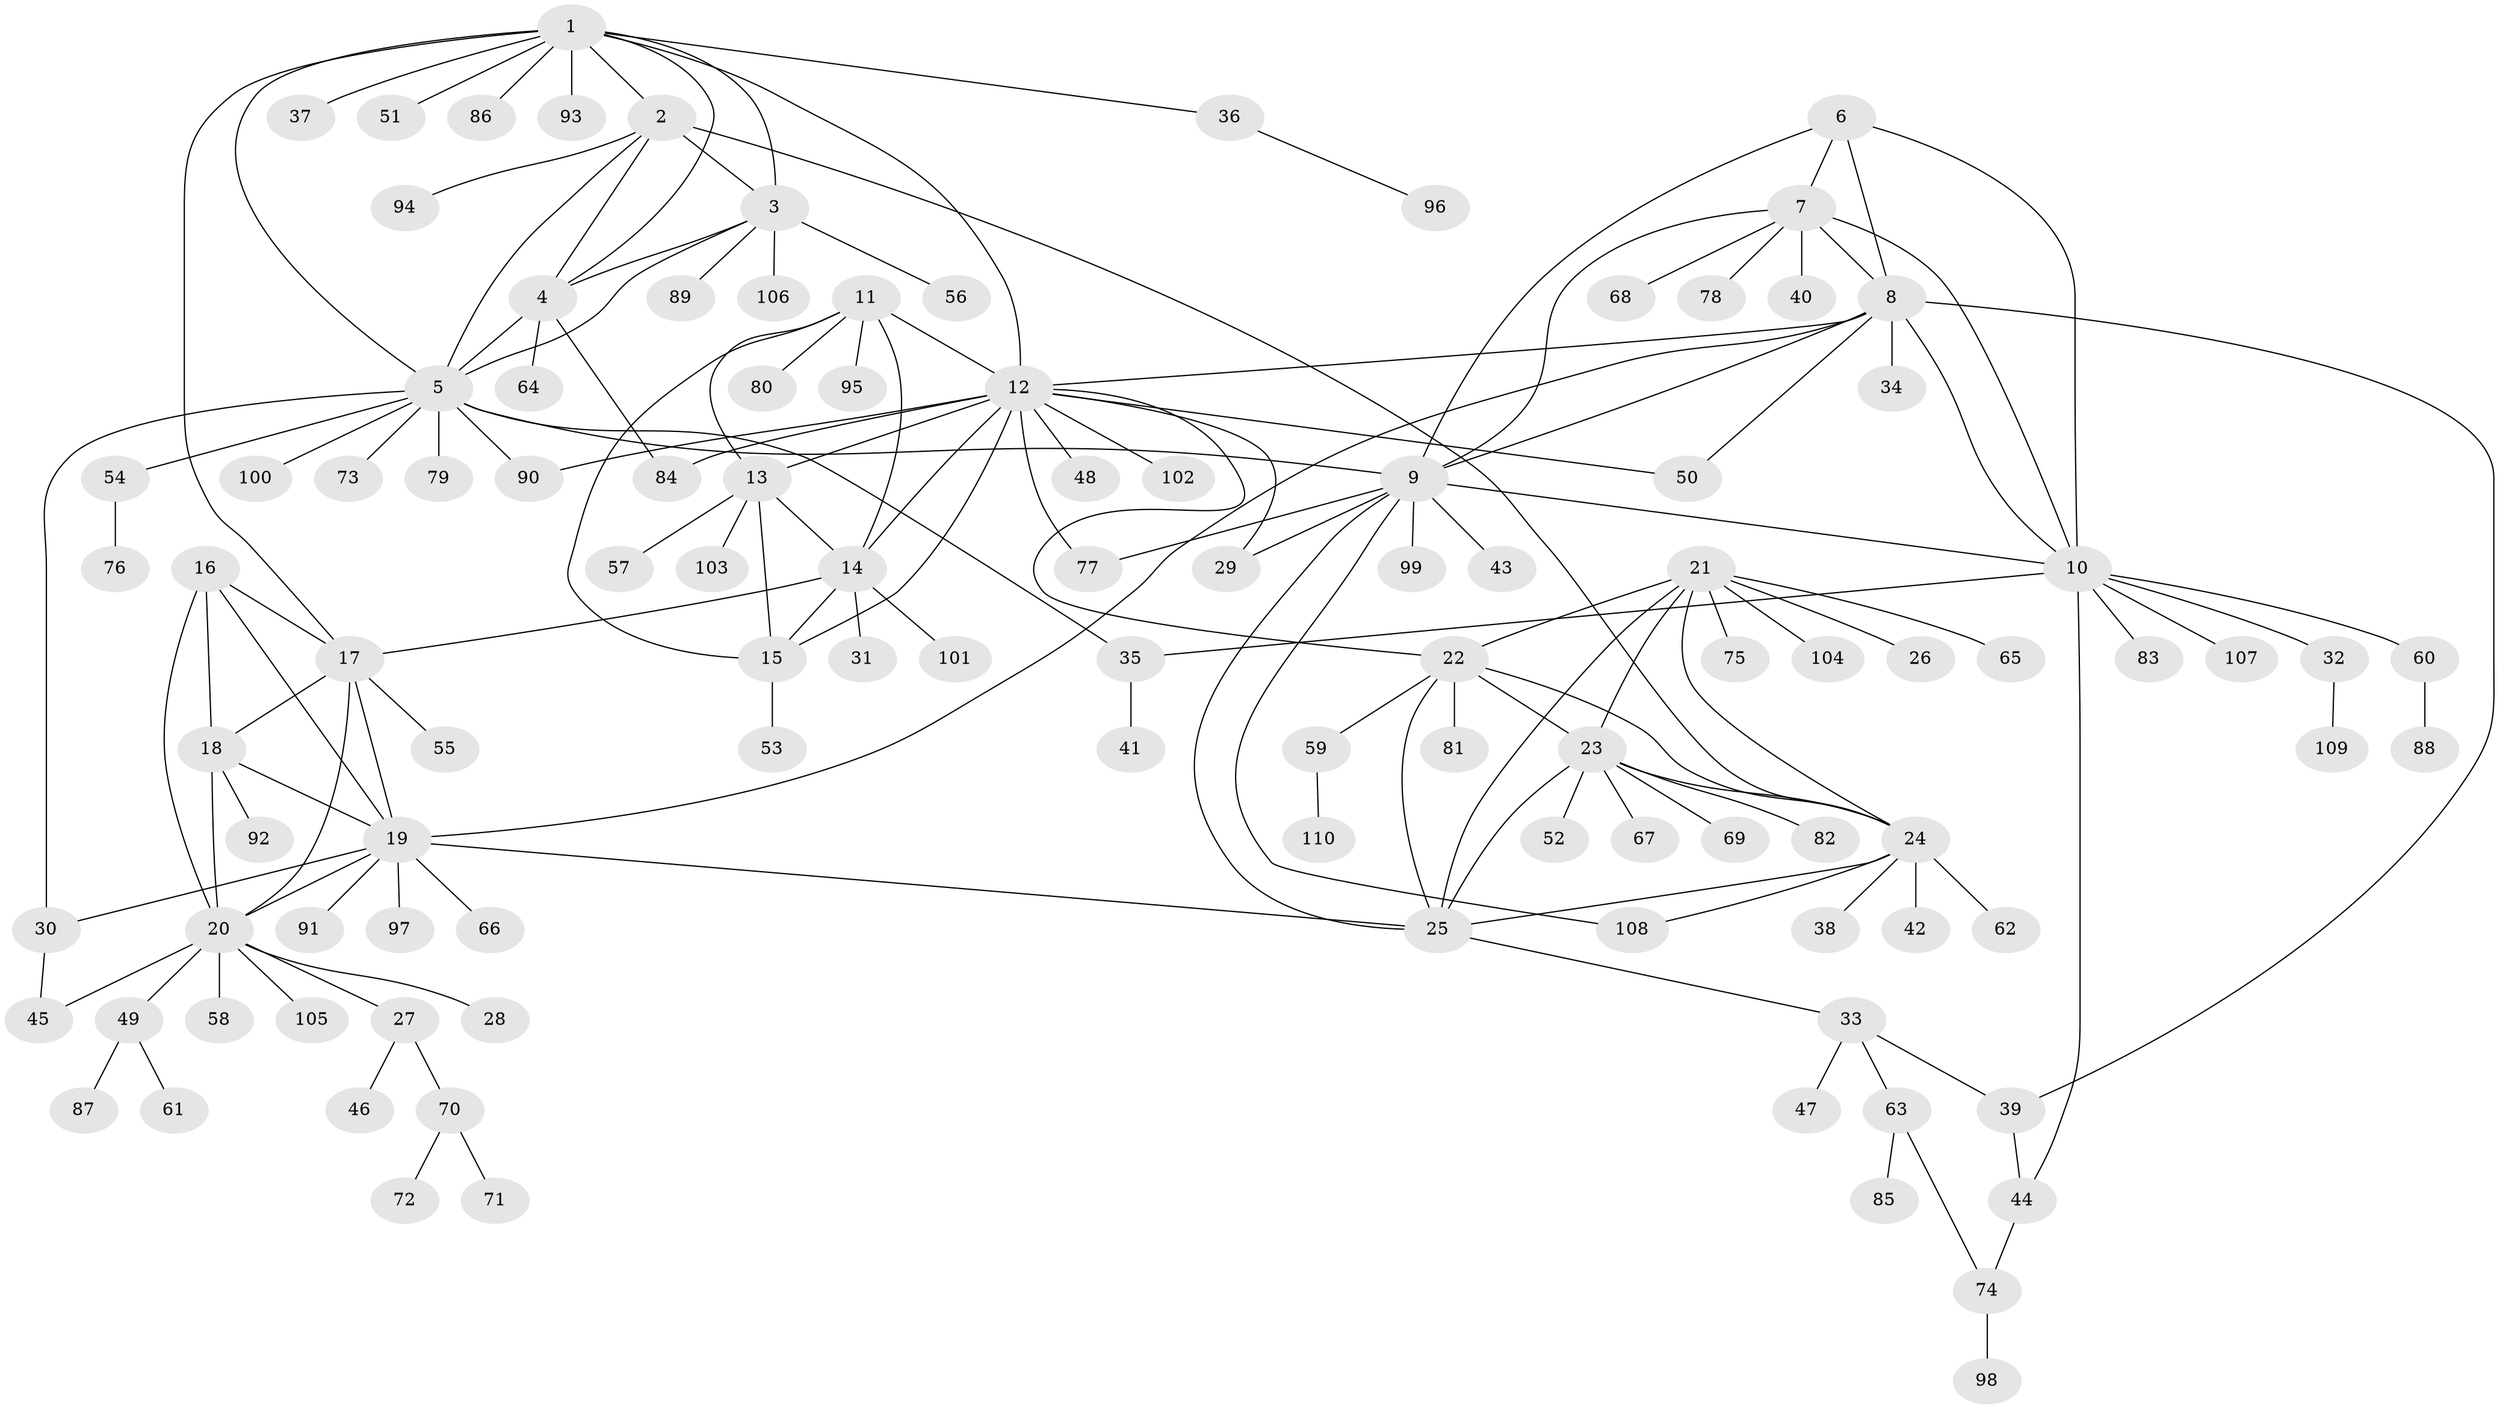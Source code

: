 // coarse degree distribution, {11: 0.025974025974025976, 6: 0.05194805194805195, 10: 0.012987012987012988, 4: 0.025974025974025976, 7: 0.05194805194805195, 9: 0.05194805194805195, 14: 0.012987012987012988, 5: 0.03896103896103896, 3: 0.03896103896103896, 8: 0.025974025974025976, 1: 0.5714285714285714, 2: 0.09090909090909091}
// Generated by graph-tools (version 1.1) at 2025/19/03/04/25 18:19:37]
// undirected, 110 vertices, 157 edges
graph export_dot {
graph [start="1"]
  node [color=gray90,style=filled];
  1;
  2;
  3;
  4;
  5;
  6;
  7;
  8;
  9;
  10;
  11;
  12;
  13;
  14;
  15;
  16;
  17;
  18;
  19;
  20;
  21;
  22;
  23;
  24;
  25;
  26;
  27;
  28;
  29;
  30;
  31;
  32;
  33;
  34;
  35;
  36;
  37;
  38;
  39;
  40;
  41;
  42;
  43;
  44;
  45;
  46;
  47;
  48;
  49;
  50;
  51;
  52;
  53;
  54;
  55;
  56;
  57;
  58;
  59;
  60;
  61;
  62;
  63;
  64;
  65;
  66;
  67;
  68;
  69;
  70;
  71;
  72;
  73;
  74;
  75;
  76;
  77;
  78;
  79;
  80;
  81;
  82;
  83;
  84;
  85;
  86;
  87;
  88;
  89;
  90;
  91;
  92;
  93;
  94;
  95;
  96;
  97;
  98;
  99;
  100;
  101;
  102;
  103;
  104;
  105;
  106;
  107;
  108;
  109;
  110;
  1 -- 2;
  1 -- 3;
  1 -- 4;
  1 -- 5;
  1 -- 12;
  1 -- 17;
  1 -- 36;
  1 -- 37;
  1 -- 51;
  1 -- 86;
  1 -- 93;
  2 -- 3;
  2 -- 4;
  2 -- 5;
  2 -- 24;
  2 -- 94;
  3 -- 4;
  3 -- 5;
  3 -- 56;
  3 -- 89;
  3 -- 106;
  4 -- 5;
  4 -- 64;
  4 -- 84;
  5 -- 9;
  5 -- 30;
  5 -- 35;
  5 -- 54;
  5 -- 73;
  5 -- 79;
  5 -- 90;
  5 -- 100;
  6 -- 7;
  6 -- 8;
  6 -- 9;
  6 -- 10;
  7 -- 8;
  7 -- 9;
  7 -- 10;
  7 -- 40;
  7 -- 68;
  7 -- 78;
  8 -- 9;
  8 -- 10;
  8 -- 12;
  8 -- 19;
  8 -- 34;
  8 -- 39;
  8 -- 50;
  9 -- 10;
  9 -- 25;
  9 -- 29;
  9 -- 43;
  9 -- 77;
  9 -- 99;
  9 -- 108;
  10 -- 32;
  10 -- 35;
  10 -- 44;
  10 -- 60;
  10 -- 83;
  10 -- 107;
  11 -- 12;
  11 -- 13;
  11 -- 14;
  11 -- 15;
  11 -- 80;
  11 -- 95;
  12 -- 13;
  12 -- 14;
  12 -- 15;
  12 -- 22;
  12 -- 29;
  12 -- 48;
  12 -- 50;
  12 -- 77;
  12 -- 84;
  12 -- 90;
  12 -- 102;
  13 -- 14;
  13 -- 15;
  13 -- 57;
  13 -- 103;
  14 -- 15;
  14 -- 17;
  14 -- 31;
  14 -- 101;
  15 -- 53;
  16 -- 17;
  16 -- 18;
  16 -- 19;
  16 -- 20;
  17 -- 18;
  17 -- 19;
  17 -- 20;
  17 -- 55;
  18 -- 19;
  18 -- 20;
  18 -- 92;
  19 -- 20;
  19 -- 25;
  19 -- 30;
  19 -- 66;
  19 -- 91;
  19 -- 97;
  20 -- 27;
  20 -- 28;
  20 -- 45;
  20 -- 49;
  20 -- 58;
  20 -- 105;
  21 -- 22;
  21 -- 23;
  21 -- 24;
  21 -- 25;
  21 -- 26;
  21 -- 65;
  21 -- 75;
  21 -- 104;
  22 -- 23;
  22 -- 24;
  22 -- 25;
  22 -- 59;
  22 -- 81;
  23 -- 24;
  23 -- 25;
  23 -- 52;
  23 -- 67;
  23 -- 69;
  23 -- 82;
  24 -- 25;
  24 -- 38;
  24 -- 42;
  24 -- 62;
  24 -- 108;
  25 -- 33;
  27 -- 46;
  27 -- 70;
  30 -- 45;
  32 -- 109;
  33 -- 39;
  33 -- 47;
  33 -- 63;
  35 -- 41;
  36 -- 96;
  39 -- 44;
  44 -- 74;
  49 -- 61;
  49 -- 87;
  54 -- 76;
  59 -- 110;
  60 -- 88;
  63 -- 74;
  63 -- 85;
  70 -- 71;
  70 -- 72;
  74 -- 98;
}
